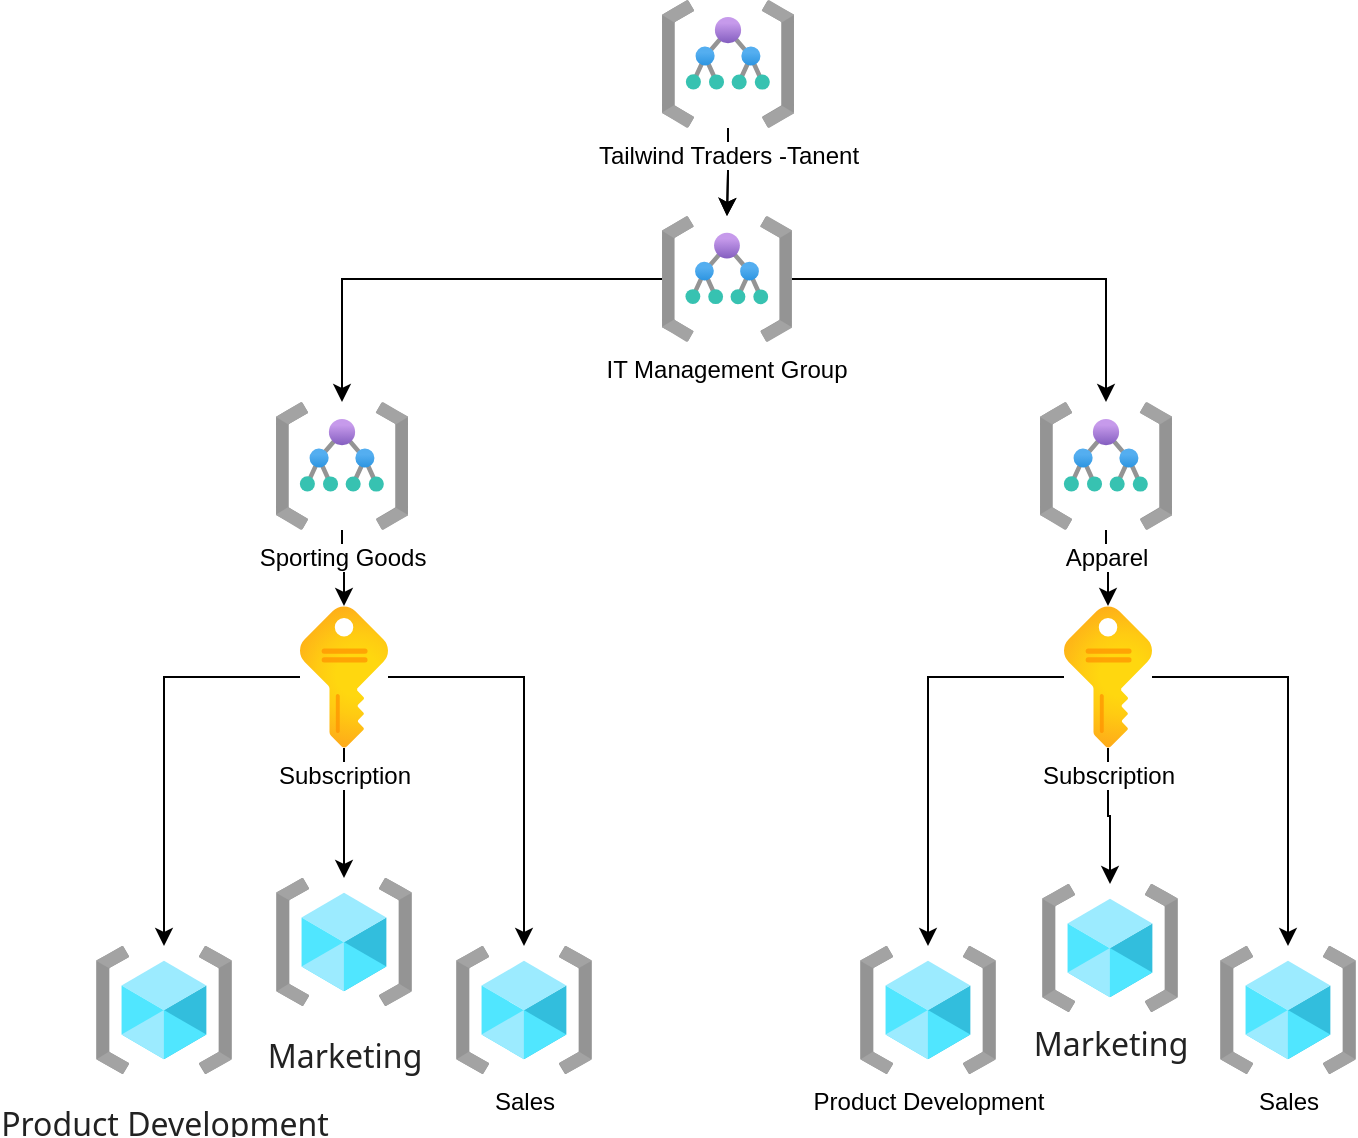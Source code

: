 <mxfile version="21.6.3" type="github">
  <diagram name="Page-1" id="HhuZ1BqPVkv132cXWcXG">
    <mxGraphModel dx="1580" dy="759" grid="1" gridSize="10" guides="1" tooltips="1" connect="1" arrows="1" fold="1" page="1" pageScale="1" pageWidth="827" pageHeight="1169" math="0" shadow="0">
      <root>
        <mxCell id="0" />
        <mxCell id="1" parent="0" />
        <mxCell id="ElEYC6ypUTFpbmt03J2j-24" style="edgeStyle=orthogonalEdgeStyle;rounded=0;orthogonalLoop=1;jettySize=auto;html=1;" edge="1" parent="1" source="ElEYC6ypUTFpbmt03J2j-1" target="ElEYC6ypUTFpbmt03J2j-12">
          <mxGeometry relative="1" as="geometry" />
        </mxCell>
        <mxCell id="ElEYC6ypUTFpbmt03J2j-25" style="edgeStyle=orthogonalEdgeStyle;rounded=0;orthogonalLoop=1;jettySize=auto;html=1;" edge="1" parent="1" source="ElEYC6ypUTFpbmt03J2j-1" target="ElEYC6ypUTFpbmt03J2j-11">
          <mxGeometry relative="1" as="geometry" />
        </mxCell>
        <mxCell id="ElEYC6ypUTFpbmt03J2j-26" style="edgeStyle=orthogonalEdgeStyle;rounded=0;orthogonalLoop=1;jettySize=auto;html=1;" edge="1" parent="1" source="ElEYC6ypUTFpbmt03J2j-1" target="ElEYC6ypUTFpbmt03J2j-13">
          <mxGeometry relative="1" as="geometry" />
        </mxCell>
        <mxCell id="ElEYC6ypUTFpbmt03J2j-1" value="Subscription" style="image;aspect=fixed;html=1;points=[];align=center;fontSize=12;image=img/lib/azure2/general/Subscriptions.svg;" vertex="1" parent="1">
          <mxGeometry x="200" y="392" width="44" height="71" as="geometry" />
        </mxCell>
        <mxCell id="ElEYC6ypUTFpbmt03J2j-20" value="" style="edgeStyle=orthogonalEdgeStyle;rounded=0;orthogonalLoop=1;jettySize=auto;html=1;" edge="1" parent="1" source="ElEYC6ypUTFpbmt03J2j-2" target="ElEYC6ypUTFpbmt03J2j-5">
          <mxGeometry relative="1" as="geometry" />
        </mxCell>
        <mxCell id="ElEYC6ypUTFpbmt03J2j-35" value="" style="edgeStyle=orthogonalEdgeStyle;rounded=0;orthogonalLoop=1;jettySize=auto;html=1;" edge="1" parent="1" source="ElEYC6ypUTFpbmt03J2j-2" target="ElEYC6ypUTFpbmt03J2j-5">
          <mxGeometry relative="1" as="geometry" />
        </mxCell>
        <mxCell id="ElEYC6ypUTFpbmt03J2j-2" value="Tailwind Traders -Tanent&lt;br&gt;" style="image;aspect=fixed;html=1;points=[];align=center;fontSize=12;image=img/lib/azure2/general/Management_Groups.svg;" vertex="1" parent="1">
          <mxGeometry x="381" y="89" width="66" height="64" as="geometry" />
        </mxCell>
        <mxCell id="ElEYC6ypUTFpbmt03J2j-4" value="Sales" style="image;aspect=fixed;html=1;points=[];align=center;fontSize=12;image=img/lib/azure2/general/Resource_Groups.svg;" vertex="1" parent="1">
          <mxGeometry x="660" y="562" width="68" height="64" as="geometry" />
        </mxCell>
        <mxCell id="ElEYC6ypUTFpbmt03J2j-33" style="edgeStyle=orthogonalEdgeStyle;rounded=0;orthogonalLoop=1;jettySize=auto;html=1;" edge="1" parent="1" source="ElEYC6ypUTFpbmt03J2j-5" target="ElEYC6ypUTFpbmt03J2j-28">
          <mxGeometry relative="1" as="geometry" />
        </mxCell>
        <mxCell id="ElEYC6ypUTFpbmt03J2j-34" style="edgeStyle=orthogonalEdgeStyle;rounded=0;orthogonalLoop=1;jettySize=auto;html=1;" edge="1" parent="1" source="ElEYC6ypUTFpbmt03J2j-5" target="ElEYC6ypUTFpbmt03J2j-29">
          <mxGeometry relative="1" as="geometry" />
        </mxCell>
        <mxCell id="ElEYC6ypUTFpbmt03J2j-5" value="IT Management Group&lt;br&gt;" style="image;aspect=fixed;html=1;points=[];align=center;fontSize=12;image=img/lib/azure2/general/Management_Groups.svg;" vertex="1" parent="1">
          <mxGeometry x="381" y="197" width="64.97" height="63" as="geometry" />
        </mxCell>
        <mxCell id="ElEYC6ypUTFpbmt03J2j-21" style="edgeStyle=orthogonalEdgeStyle;rounded=0;orthogonalLoop=1;jettySize=auto;html=1;" edge="1" parent="1" source="ElEYC6ypUTFpbmt03J2j-6" target="ElEYC6ypUTFpbmt03J2j-10">
          <mxGeometry relative="1" as="geometry" />
        </mxCell>
        <mxCell id="ElEYC6ypUTFpbmt03J2j-22" style="edgeStyle=orthogonalEdgeStyle;rounded=0;orthogonalLoop=1;jettySize=auto;html=1;" edge="1" parent="1" source="ElEYC6ypUTFpbmt03J2j-6" target="ElEYC6ypUTFpbmt03J2j-9">
          <mxGeometry relative="1" as="geometry" />
        </mxCell>
        <mxCell id="ElEYC6ypUTFpbmt03J2j-23" style="edgeStyle=orthogonalEdgeStyle;rounded=0;orthogonalLoop=1;jettySize=auto;html=1;" edge="1" parent="1" source="ElEYC6ypUTFpbmt03J2j-6" target="ElEYC6ypUTFpbmt03J2j-4">
          <mxGeometry relative="1" as="geometry" />
        </mxCell>
        <mxCell id="ElEYC6ypUTFpbmt03J2j-6" value="Subscription" style="image;aspect=fixed;html=1;points=[];align=center;fontSize=12;image=img/lib/azure2/general/Subscriptions.svg;" vertex="1" parent="1">
          <mxGeometry x="582" y="392" width="44" height="71" as="geometry" />
        </mxCell>
        <mxCell id="ElEYC6ypUTFpbmt03J2j-9" value="&lt;span style=&quot;color: rgb(34, 34, 34); font-family: &amp;quot;Segoe UI&amp;quot;, serif; font-size: 16px; font-style: normal; font-variant-ligatures: normal; font-variant-caps: normal; font-weight: 400; letter-spacing: normal; orphans: 2; text-align: right; text-indent: 0px; text-transform: none; widows: 2; word-spacing: 0px; -webkit-text-stroke-width: 0px; background-color: rgb(255, 255, 255); text-decoration-thickness: initial; text-decoration-style: initial; text-decoration-color: initial; float: none; display: inline !important;&quot;&gt;Marketing&lt;/span&gt;" style="image;aspect=fixed;html=1;points=[];align=center;fontSize=12;image=img/lib/azure2/general/Resource_Groups.svg;" vertex="1" parent="1">
          <mxGeometry x="571" y="531" width="68" height="64" as="geometry" />
        </mxCell>
        <mxCell id="ElEYC6ypUTFpbmt03J2j-10" value="Product Development" style="image;aspect=fixed;html=1;points=[];align=center;fontSize=12;image=img/lib/azure2/general/Resource_Groups.svg;" vertex="1" parent="1">
          <mxGeometry x="480" y="562" width="68" height="64" as="geometry" />
        </mxCell>
        <mxCell id="ElEYC6ypUTFpbmt03J2j-11" value="Sales&lt;br&gt;" style="image;aspect=fixed;html=1;points=[];align=center;fontSize=12;image=img/lib/azure2/general/Resource_Groups.svg;" vertex="1" parent="1">
          <mxGeometry x="278" y="562" width="68" height="64" as="geometry" />
        </mxCell>
        <mxCell id="ElEYC6ypUTFpbmt03J2j-12" value="&lt;p style=&quot;margin-bottom: 0in; direction: rtl; line-height: 1px; text-align: right; background-image: initial; background-position: initial; background-size: initial; background-repeat: initial; background-attachment: initial; background-origin: initial; background-clip: initial; font-size: medium; margin-top: 0.19in;&quot; align=&quot;left&quot;&gt;&lt;font color=&quot;#222222&quot;&gt;&lt;font face=&quot;Segoe UI, serif&quot;&gt;&lt;font style=&quot;font-size: 12pt;&quot;&gt;Marketing&lt;/font&gt;&lt;/font&gt;&lt;/font&gt;&lt;/p&gt;" style="image;aspect=fixed;html=1;points=[];align=center;fontSize=12;image=img/lib/azure2/general/Resource_Groups.svg;" vertex="1" parent="1">
          <mxGeometry x="188" y="528" width="68" height="64" as="geometry" />
        </mxCell>
        <mxCell id="ElEYC6ypUTFpbmt03J2j-13" value="&lt;p style=&quot;margin-bottom: 0in; direction: rtl; line-height: 1px; text-align: right; background-image: initial; background-position: initial; background-size: initial; background-repeat: initial; background-attachment: initial; background-origin: initial; background-clip: initial; font-size: medium; margin-top: 0.19in;&quot; align=&quot;left&quot;&gt;&lt;font color=&quot;#222222&quot;&gt;&lt;font face=&quot;Segoe UI, serif&quot;&gt;&lt;font style=&quot;font-size: 12pt;&quot;&gt;Product Development&lt;/font&gt;&lt;/font&gt;&lt;/font&gt;&lt;/p&gt;" style="image;aspect=fixed;html=1;points=[];align=center;fontSize=12;image=img/lib/azure2/general/Resource_Groups.svg;" vertex="1" parent="1">
          <mxGeometry x="98" y="562" width="68" height="64" as="geometry" />
        </mxCell>
        <mxCell id="ElEYC6ypUTFpbmt03J2j-31" value="" style="edgeStyle=orthogonalEdgeStyle;rounded=0;orthogonalLoop=1;jettySize=auto;html=1;" edge="1" parent="1" source="ElEYC6ypUTFpbmt03J2j-28" target="ElEYC6ypUTFpbmt03J2j-1">
          <mxGeometry relative="1" as="geometry" />
        </mxCell>
        <mxCell id="ElEYC6ypUTFpbmt03J2j-28" value="Sporting Goods&lt;br&gt;" style="image;aspect=fixed;html=1;points=[];align=center;fontSize=12;image=img/lib/azure2/general/Management_Groups.svg;" vertex="1" parent="1">
          <mxGeometry x="188" y="290" width="66" height="64" as="geometry" />
        </mxCell>
        <mxCell id="ElEYC6ypUTFpbmt03J2j-30" value="" style="edgeStyle=orthogonalEdgeStyle;rounded=0;orthogonalLoop=1;jettySize=auto;html=1;" edge="1" parent="1" source="ElEYC6ypUTFpbmt03J2j-29" target="ElEYC6ypUTFpbmt03J2j-6">
          <mxGeometry relative="1" as="geometry" />
        </mxCell>
        <mxCell id="ElEYC6ypUTFpbmt03J2j-29" value="Apparel&lt;br&gt;" style="image;aspect=fixed;html=1;points=[];align=center;fontSize=12;image=img/lib/azure2/general/Management_Groups.svg;" vertex="1" parent="1">
          <mxGeometry x="570" y="290" width="66" height="64" as="geometry" />
        </mxCell>
      </root>
    </mxGraphModel>
  </diagram>
</mxfile>
